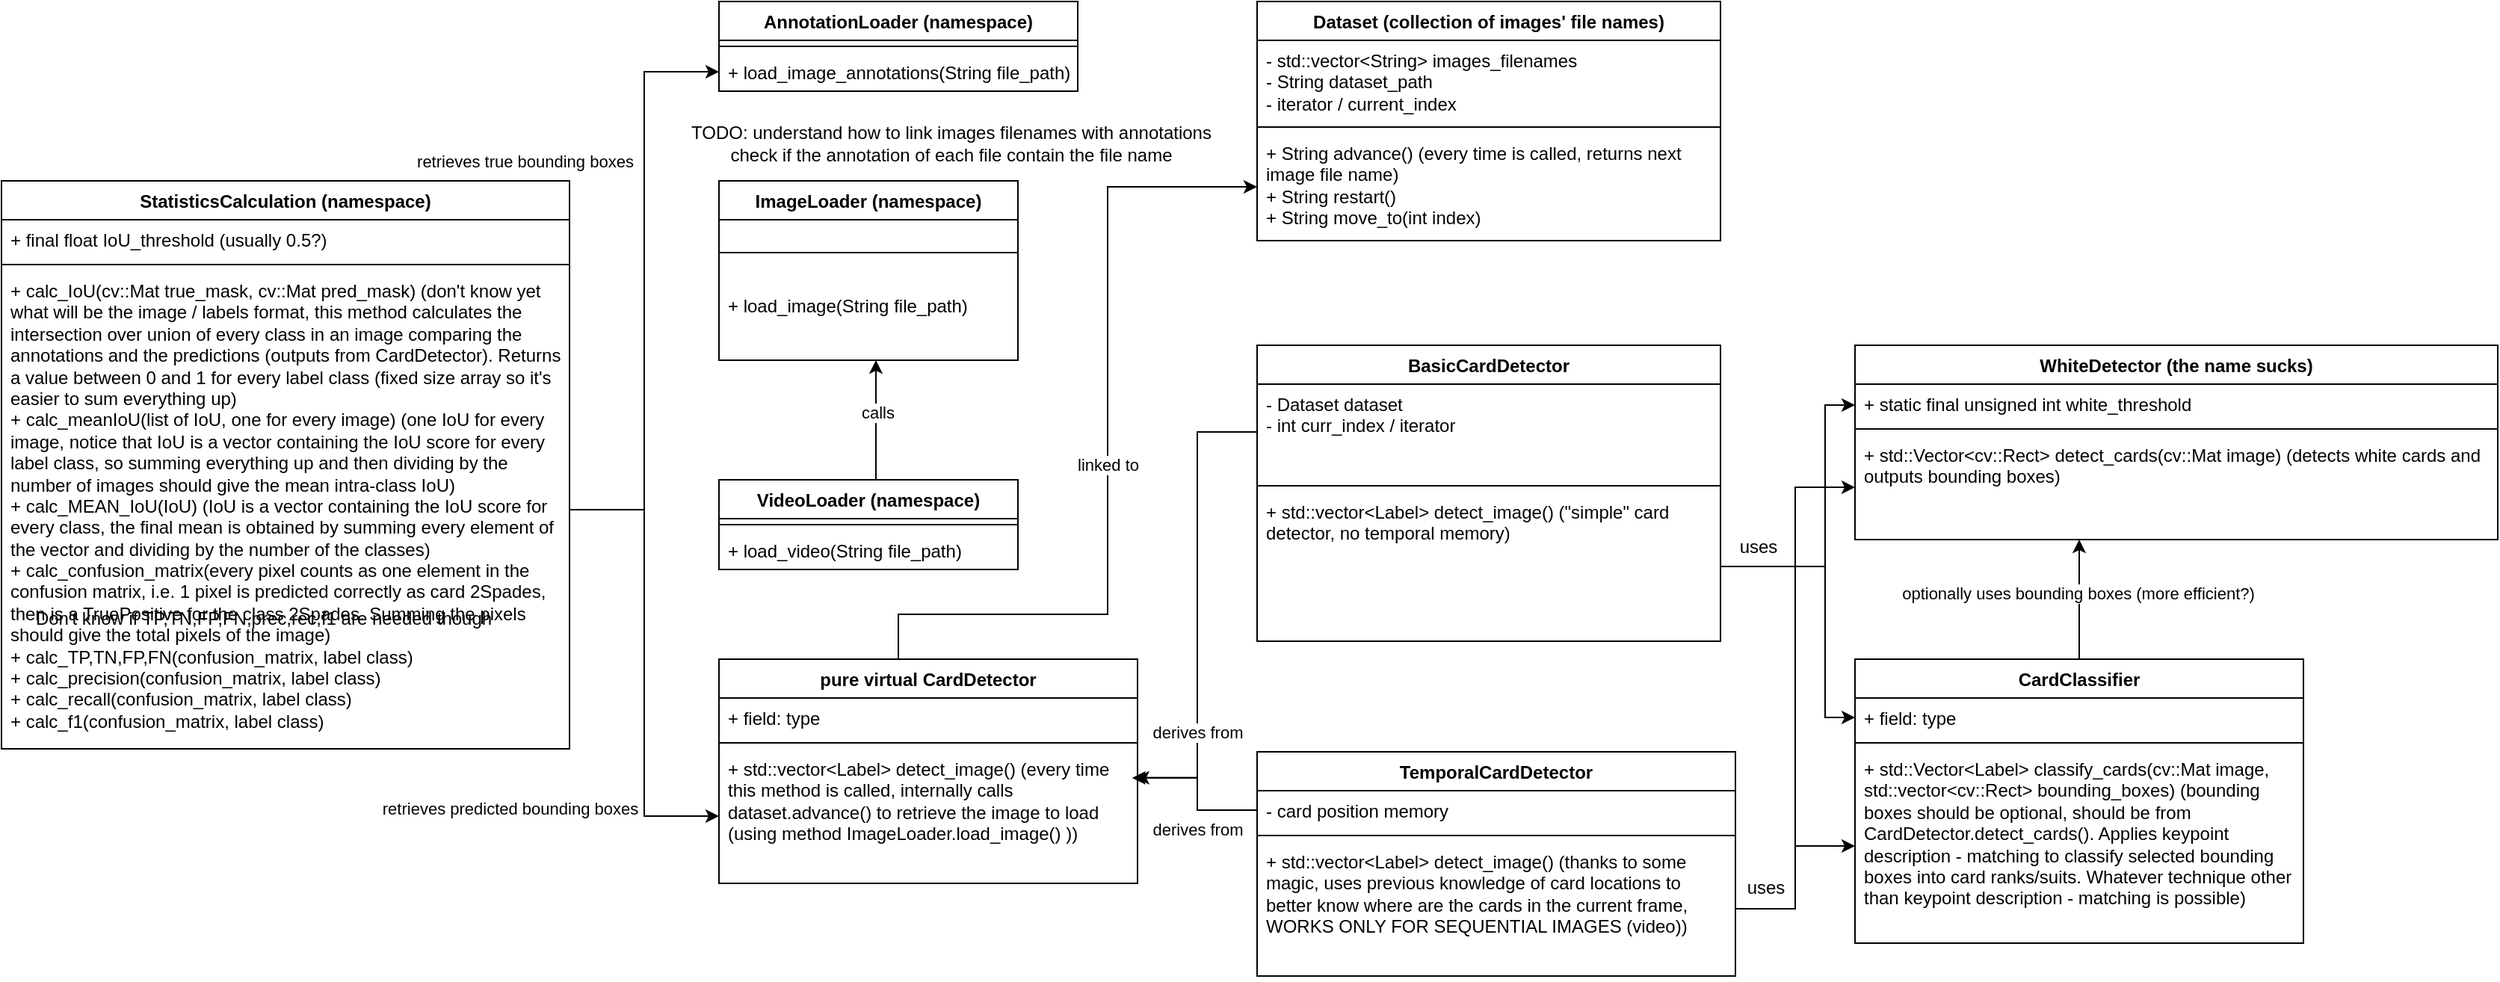 <mxfile version="28.2.3">
  <diagram name="Page-1" id="c4acf3e9-155e-7222-9cf6-157b1a14988f">
    <mxGraphModel dx="2339" dy="774" grid="1" gridSize="10" guides="1" tooltips="1" connect="1" arrows="1" fold="1" page="1" pageScale="1" pageWidth="850" pageHeight="1100" background="none" math="0" shadow="0">
      <root>
        <mxCell id="0" />
        <mxCell id="1" parent="0" />
        <mxCell id="INni8aJdQVXMnW472Vi9-1" value="ImageLoader (namespace)" style="swimlane;fontStyle=1;align=center;verticalAlign=top;childLayout=stackLayout;horizontal=1;startSize=26;horizontalStack=0;resizeParent=1;resizeParentMax=0;resizeLast=0;collapsible=1;marginBottom=0;whiteSpace=wrap;html=1;" vertex="1" parent="1">
          <mxGeometry x="460" y="160" width="200" height="120" as="geometry" />
        </mxCell>
        <mxCell id="INni8aJdQVXMnW472Vi9-3" value="" style="line;strokeWidth=1;fillColor=none;align=left;verticalAlign=middle;spacingTop=-1;spacingLeft=3;spacingRight=3;rotatable=0;labelPosition=right;points=[];portConstraint=eastwest;strokeColor=inherit;" vertex="1" parent="INni8aJdQVXMnW472Vi9-1">
          <mxGeometry y="26" width="200" height="44" as="geometry" />
        </mxCell>
        <mxCell id="INni8aJdQVXMnW472Vi9-4" value="+ load_image(String file_path)" style="text;strokeColor=none;fillColor=none;align=left;verticalAlign=top;spacingLeft=4;spacingRight=4;overflow=hidden;rotatable=0;points=[[0,0.5],[1,0.5]];portConstraint=eastwest;whiteSpace=wrap;html=1;" vertex="1" parent="INni8aJdQVXMnW472Vi9-1">
          <mxGeometry y="70" width="200" height="50" as="geometry" />
        </mxCell>
        <mxCell id="INni8aJdQVXMnW472Vi9-9" value="" style="edgeStyle=orthogonalEdgeStyle;rounded=0;orthogonalLoop=1;jettySize=auto;html=1;" edge="1" parent="1" source="INni8aJdQVXMnW472Vi9-5" target="INni8aJdQVXMnW472Vi9-4">
          <mxGeometry relative="1" as="geometry">
            <Array as="points">
              <mxPoint x="565" y="320" />
              <mxPoint x="565" y="320" />
            </Array>
          </mxGeometry>
        </mxCell>
        <mxCell id="INni8aJdQVXMnW472Vi9-10" value="calls" style="edgeLabel;html=1;align=center;verticalAlign=middle;resizable=0;points=[];" vertex="1" connectable="0" parent="INni8aJdQVXMnW472Vi9-9">
          <mxGeometry x="0.119" y="-1" relative="1" as="geometry">
            <mxPoint as="offset" />
          </mxGeometry>
        </mxCell>
        <mxCell id="INni8aJdQVXMnW472Vi9-5" value="VideoLoader (namespace)" style="swimlane;fontStyle=1;align=center;verticalAlign=top;childLayout=stackLayout;horizontal=1;startSize=26;horizontalStack=0;resizeParent=1;resizeParentMax=0;resizeLast=0;collapsible=1;marginBottom=0;whiteSpace=wrap;html=1;" vertex="1" parent="1">
          <mxGeometry x="460" y="360" width="200" height="60" as="geometry" />
        </mxCell>
        <mxCell id="INni8aJdQVXMnW472Vi9-7" value="" style="line;strokeWidth=1;fillColor=none;align=left;verticalAlign=middle;spacingTop=-1;spacingLeft=3;spacingRight=3;rotatable=0;labelPosition=right;points=[];portConstraint=eastwest;strokeColor=inherit;" vertex="1" parent="INni8aJdQVXMnW472Vi9-5">
          <mxGeometry y="26" width="200" height="8" as="geometry" />
        </mxCell>
        <mxCell id="INni8aJdQVXMnW472Vi9-8" value="+ load_video(String file_path)" style="text;strokeColor=none;fillColor=none;align=left;verticalAlign=top;spacingLeft=4;spacingRight=4;overflow=hidden;rotatable=0;points=[[0,0.5],[1,0.5]];portConstraint=eastwest;whiteSpace=wrap;html=1;" vertex="1" parent="INni8aJdQVXMnW472Vi9-5">
          <mxGeometry y="34" width="200" height="26" as="geometry" />
        </mxCell>
        <mxCell id="INni8aJdQVXMnW472Vi9-11" value="AnnotationLoader (namespace)" style="swimlane;fontStyle=1;align=center;verticalAlign=top;childLayout=stackLayout;horizontal=1;startSize=26;horizontalStack=0;resizeParent=1;resizeParentMax=0;resizeLast=0;collapsible=1;marginBottom=0;whiteSpace=wrap;html=1;" vertex="1" parent="1">
          <mxGeometry x="460" y="40" width="240" height="60" as="geometry" />
        </mxCell>
        <mxCell id="INni8aJdQVXMnW472Vi9-13" value="" style="line;strokeWidth=1;fillColor=none;align=left;verticalAlign=middle;spacingTop=-1;spacingLeft=3;spacingRight=3;rotatable=0;labelPosition=right;points=[];portConstraint=eastwest;strokeColor=inherit;" vertex="1" parent="INni8aJdQVXMnW472Vi9-11">
          <mxGeometry y="26" width="240" height="8" as="geometry" />
        </mxCell>
        <mxCell id="INni8aJdQVXMnW472Vi9-14" value="+ load_image_annotations(String file_path)" style="text;strokeColor=none;fillColor=none;align=left;verticalAlign=top;spacingLeft=4;spacingRight=4;overflow=hidden;rotatable=0;points=[[0,0.5],[1,0.5]];portConstraint=eastwest;whiteSpace=wrap;html=1;" vertex="1" parent="INni8aJdQVXMnW472Vi9-11">
          <mxGeometry y="34" width="240" height="26" as="geometry" />
        </mxCell>
        <mxCell id="INni8aJdQVXMnW472Vi9-15" value="BasicCardDetector" style="swimlane;fontStyle=1;align=center;verticalAlign=top;childLayout=stackLayout;horizontal=1;startSize=26;horizontalStack=0;resizeParent=1;resizeParentMax=0;resizeLast=0;collapsible=1;marginBottom=0;whiteSpace=wrap;html=1;" vertex="1" parent="1">
          <mxGeometry x="820" y="270" width="310" height="198" as="geometry" />
        </mxCell>
        <mxCell id="INni8aJdQVXMnW472Vi9-16" value="- Dataset dataset&lt;div&gt;- int curr_index / iterator&lt;/div&gt;" style="text;strokeColor=none;fillColor=none;align=left;verticalAlign=top;spacingLeft=4;spacingRight=4;overflow=hidden;rotatable=0;points=[[0,0.5],[1,0.5]];portConstraint=eastwest;whiteSpace=wrap;html=1;" vertex="1" parent="INni8aJdQVXMnW472Vi9-15">
          <mxGeometry y="26" width="310" height="64" as="geometry" />
        </mxCell>
        <mxCell id="INni8aJdQVXMnW472Vi9-17" value="" style="line;strokeWidth=1;fillColor=none;align=left;verticalAlign=middle;spacingTop=-1;spacingLeft=3;spacingRight=3;rotatable=0;labelPosition=right;points=[];portConstraint=eastwest;strokeColor=inherit;" vertex="1" parent="INni8aJdQVXMnW472Vi9-15">
          <mxGeometry y="90" width="310" height="8" as="geometry" />
        </mxCell>
        <mxCell id="INni8aJdQVXMnW472Vi9-18" value="+ std::vector&amp;lt;Label&amp;gt; detect_image() (&quot;simple&quot; card detector, no temporal memory)" style="text;strokeColor=none;fillColor=none;align=left;verticalAlign=top;spacingLeft=4;spacingRight=4;overflow=hidden;rotatable=0;points=[[0,0.5],[1,0.5]];portConstraint=eastwest;whiteSpace=wrap;html=1;" vertex="1" parent="INni8aJdQVXMnW472Vi9-15">
          <mxGeometry y="98" width="310" height="100" as="geometry" />
        </mxCell>
        <mxCell id="INni8aJdQVXMnW472Vi9-19" value="Dataset (collection of images&#39; file names)" style="swimlane;fontStyle=1;align=center;verticalAlign=top;childLayout=stackLayout;horizontal=1;startSize=26;horizontalStack=0;resizeParent=1;resizeParentMax=0;resizeLast=0;collapsible=1;marginBottom=0;whiteSpace=wrap;html=1;" vertex="1" parent="1">
          <mxGeometry x="820" y="40" width="310" height="160" as="geometry" />
        </mxCell>
        <mxCell id="INni8aJdQVXMnW472Vi9-20" value="- std::vector&amp;lt;String&amp;gt; images_filenames&lt;div&gt;- String dataset_path&lt;/div&gt;&lt;div&gt;- iterator / current_index&lt;/div&gt;" style="text;strokeColor=none;fillColor=none;align=left;verticalAlign=top;spacingLeft=4;spacingRight=4;overflow=hidden;rotatable=0;points=[[0,0.5],[1,0.5]];portConstraint=eastwest;whiteSpace=wrap;html=1;" vertex="1" parent="INni8aJdQVXMnW472Vi9-19">
          <mxGeometry y="26" width="310" height="54" as="geometry" />
        </mxCell>
        <mxCell id="INni8aJdQVXMnW472Vi9-21" value="" style="line;strokeWidth=1;fillColor=none;align=left;verticalAlign=middle;spacingTop=-1;spacingLeft=3;spacingRight=3;rotatable=0;labelPosition=right;points=[];portConstraint=eastwest;strokeColor=inherit;" vertex="1" parent="INni8aJdQVXMnW472Vi9-19">
          <mxGeometry y="80" width="310" height="8" as="geometry" />
        </mxCell>
        <mxCell id="INni8aJdQVXMnW472Vi9-22" value="+ String advance() (every time is called, returns next image file name)&lt;div&gt;+ String restart()&lt;/div&gt;&lt;div&gt;+ String move_to(int index)&lt;/div&gt;" style="text;strokeColor=none;fillColor=none;align=left;verticalAlign=top;spacingLeft=4;spacingRight=4;overflow=hidden;rotatable=0;points=[[0,0.5],[1,0.5]];portConstraint=eastwest;whiteSpace=wrap;html=1;" vertex="1" parent="INni8aJdQVXMnW472Vi9-19">
          <mxGeometry y="88" width="310" height="72" as="geometry" />
        </mxCell>
        <mxCell id="INni8aJdQVXMnW472Vi9-25" value="TODO: understand how to link images filenames with annotations&lt;div&gt;check if the annotation of each file contain the file name&lt;/div&gt;" style="text;html=1;align=center;verticalAlign=middle;resizable=0;points=[];autosize=1;strokeColor=none;fillColor=none;" vertex="1" parent="1">
          <mxGeometry x="430" y="115" width="370" height="40" as="geometry" />
        </mxCell>
        <mxCell id="INni8aJdQVXMnW472Vi9-26" value="WhiteDetector (the name sucks)" style="swimlane;fontStyle=1;align=center;verticalAlign=top;childLayout=stackLayout;horizontal=1;startSize=26;horizontalStack=0;resizeParent=1;resizeParentMax=0;resizeLast=0;collapsible=1;marginBottom=0;whiteSpace=wrap;html=1;" vertex="1" parent="1">
          <mxGeometry x="1220" y="270" width="430" height="130" as="geometry" />
        </mxCell>
        <mxCell id="INni8aJdQVXMnW472Vi9-27" value="+ static final unsigned int white_threshold" style="text;strokeColor=none;fillColor=none;align=left;verticalAlign=top;spacingLeft=4;spacingRight=4;overflow=hidden;rotatable=0;points=[[0,0.5],[1,0.5]];portConstraint=eastwest;whiteSpace=wrap;html=1;" vertex="1" parent="INni8aJdQVXMnW472Vi9-26">
          <mxGeometry y="26" width="430" height="26" as="geometry" />
        </mxCell>
        <mxCell id="INni8aJdQVXMnW472Vi9-28" value="" style="line;strokeWidth=1;fillColor=none;align=left;verticalAlign=middle;spacingTop=-1;spacingLeft=3;spacingRight=3;rotatable=0;labelPosition=right;points=[];portConstraint=eastwest;strokeColor=inherit;" vertex="1" parent="INni8aJdQVXMnW472Vi9-26">
          <mxGeometry y="52" width="430" height="8" as="geometry" />
        </mxCell>
        <mxCell id="INni8aJdQVXMnW472Vi9-29" value="+ std::Vector&amp;lt;cv::Rect&amp;gt; detect_cards(cv::Mat image) (detects white cards and outputs bounding boxes)" style="text;strokeColor=none;fillColor=none;align=left;verticalAlign=top;spacingLeft=4;spacingRight=4;overflow=hidden;rotatable=0;points=[[0,0.5],[1,0.5]];portConstraint=eastwest;whiteSpace=wrap;html=1;" vertex="1" parent="INni8aJdQVXMnW472Vi9-26">
          <mxGeometry y="60" width="430" height="70" as="geometry" />
        </mxCell>
        <mxCell id="INni8aJdQVXMnW472Vi9-30" value="" style="edgeStyle=orthogonalEdgeStyle;rounded=0;orthogonalLoop=1;jettySize=auto;html=1;" edge="1" parent="1" source="INni8aJdQVXMnW472Vi9-18">
          <mxGeometry relative="1" as="geometry">
            <mxPoint x="1220" y="310" as="targetPoint" />
            <Array as="points">
              <mxPoint x="1200" y="418" />
              <mxPoint x="1200" y="310" />
              <mxPoint x="1218" y="310" />
            </Array>
          </mxGeometry>
        </mxCell>
        <mxCell id="INni8aJdQVXMnW472Vi9-38" value="" style="edgeStyle=orthogonalEdgeStyle;rounded=0;orthogonalLoop=1;jettySize=auto;html=1;" edge="1" parent="1" source="INni8aJdQVXMnW472Vi9-32" target="INni8aJdQVXMnW472Vi9-29">
          <mxGeometry relative="1" as="geometry">
            <Array as="points">
              <mxPoint x="1370" y="430" />
              <mxPoint x="1370" y="430" />
            </Array>
          </mxGeometry>
        </mxCell>
        <mxCell id="INni8aJdQVXMnW472Vi9-39" value="optionally uses bounding boxes (more efficient?)" style="edgeLabel;html=1;align=center;verticalAlign=middle;resizable=0;points=[];" vertex="1" connectable="0" parent="INni8aJdQVXMnW472Vi9-38">
          <mxGeometry x="0.096" y="1" relative="1" as="geometry">
            <mxPoint as="offset" />
          </mxGeometry>
        </mxCell>
        <mxCell id="INni8aJdQVXMnW472Vi9-32" value="CardClassifier" style="swimlane;fontStyle=1;align=center;verticalAlign=top;childLayout=stackLayout;horizontal=1;startSize=26;horizontalStack=0;resizeParent=1;resizeParentMax=0;resizeLast=0;collapsible=1;marginBottom=0;whiteSpace=wrap;html=1;" vertex="1" parent="1">
          <mxGeometry x="1220" y="480" width="300" height="190" as="geometry" />
        </mxCell>
        <mxCell id="INni8aJdQVXMnW472Vi9-33" value="+ field: type" style="text;strokeColor=none;fillColor=none;align=left;verticalAlign=top;spacingLeft=4;spacingRight=4;overflow=hidden;rotatable=0;points=[[0,0.5],[1,0.5]];portConstraint=eastwest;whiteSpace=wrap;html=1;" vertex="1" parent="INni8aJdQVXMnW472Vi9-32">
          <mxGeometry y="26" width="300" height="26" as="geometry" />
        </mxCell>
        <mxCell id="INni8aJdQVXMnW472Vi9-34" value="" style="line;strokeWidth=1;fillColor=none;align=left;verticalAlign=middle;spacingTop=-1;spacingLeft=3;spacingRight=3;rotatable=0;labelPosition=right;points=[];portConstraint=eastwest;strokeColor=inherit;" vertex="1" parent="INni8aJdQVXMnW472Vi9-32">
          <mxGeometry y="52" width="300" height="8" as="geometry" />
        </mxCell>
        <mxCell id="INni8aJdQVXMnW472Vi9-35" value="+ std::Vector&amp;lt;Label&amp;gt; classify_cards(cv::Mat image, std::vector&amp;lt;cv::Rect&amp;gt; bounding_boxes) (bounding boxes should be optional, should be from CardDetector.detect_cards(). Applies keypoint description - matching to classify selected bounding boxes into card ranks/suits. Whatever technique other than keypoint description - matching is possible)" style="text;strokeColor=none;fillColor=none;align=left;verticalAlign=top;spacingLeft=4;spacingRight=4;overflow=hidden;rotatable=0;points=[[0,0.5],[1,0.5]];portConstraint=eastwest;whiteSpace=wrap;html=1;" vertex="1" parent="INni8aJdQVXMnW472Vi9-32">
          <mxGeometry y="60" width="300" height="130" as="geometry" />
        </mxCell>
        <mxCell id="INni8aJdQVXMnW472Vi9-40" style="edgeStyle=orthogonalEdgeStyle;rounded=0;orthogonalLoop=1;jettySize=auto;html=1;entryX=0;entryY=0.5;entryDx=0;entryDy=0;" edge="1" parent="1" source="INni8aJdQVXMnW472Vi9-18" target="INni8aJdQVXMnW472Vi9-33">
          <mxGeometry relative="1" as="geometry">
            <Array as="points">
              <mxPoint x="1200" y="418" />
              <mxPoint x="1200" y="519" />
            </Array>
          </mxGeometry>
        </mxCell>
        <mxCell id="INni8aJdQVXMnW472Vi9-42" value="uses" style="text;html=1;align=center;verticalAlign=middle;resizable=0;points=[];autosize=1;strokeColor=none;fillColor=none;" vertex="1" parent="1">
          <mxGeometry x="1130" y="390" width="50" height="30" as="geometry" />
        </mxCell>
        <mxCell id="INni8aJdQVXMnW472Vi9-51" style="edgeStyle=orthogonalEdgeStyle;rounded=0;orthogonalLoop=1;jettySize=auto;html=1;" edge="1" parent="1" source="INni8aJdQVXMnW472Vi9-43" target="INni8aJdQVXMnW472Vi9-22">
          <mxGeometry relative="1" as="geometry">
            <Array as="points">
              <mxPoint x="580" y="450" />
              <mxPoint x="720" y="450" />
              <mxPoint x="720" y="164" />
            </Array>
          </mxGeometry>
        </mxCell>
        <mxCell id="INni8aJdQVXMnW472Vi9-52" value="linked to" style="edgeLabel;html=1;align=center;verticalAlign=middle;resizable=0;points=[];" vertex="1" connectable="0" parent="INni8aJdQVXMnW472Vi9-51">
          <mxGeometry x="-0.028" relative="1" as="geometry">
            <mxPoint as="offset" />
          </mxGeometry>
        </mxCell>
        <mxCell id="INni8aJdQVXMnW472Vi9-43" value="pure virtual CardDetector" style="swimlane;fontStyle=1;align=center;verticalAlign=top;childLayout=stackLayout;horizontal=1;startSize=26;horizontalStack=0;resizeParent=1;resizeParentMax=0;resizeLast=0;collapsible=1;marginBottom=0;whiteSpace=wrap;html=1;" vertex="1" parent="1">
          <mxGeometry x="460" y="480" width="280" height="150" as="geometry" />
        </mxCell>
        <mxCell id="INni8aJdQVXMnW472Vi9-44" value="+ field: type" style="text;strokeColor=none;fillColor=none;align=left;verticalAlign=top;spacingLeft=4;spacingRight=4;overflow=hidden;rotatable=0;points=[[0,0.5],[1,0.5]];portConstraint=eastwest;whiteSpace=wrap;html=1;" vertex="1" parent="INni8aJdQVXMnW472Vi9-43">
          <mxGeometry y="26" width="280" height="26" as="geometry" />
        </mxCell>
        <mxCell id="INni8aJdQVXMnW472Vi9-45" value="" style="line;strokeWidth=1;fillColor=none;align=left;verticalAlign=middle;spacingTop=-1;spacingLeft=3;spacingRight=3;rotatable=0;labelPosition=right;points=[];portConstraint=eastwest;strokeColor=inherit;" vertex="1" parent="INni8aJdQVXMnW472Vi9-43">
          <mxGeometry y="52" width="280" height="8" as="geometry" />
        </mxCell>
        <mxCell id="INni8aJdQVXMnW472Vi9-46" value="+ std::vector&amp;lt;Label&amp;gt; detect_image() (every time this method is called, internally calls dataset.advance() to retrieve the image to load (using method ImageLoader.load_image() ))" style="text;strokeColor=none;fillColor=none;align=left;verticalAlign=top;spacingLeft=4;spacingRight=4;overflow=hidden;rotatable=0;points=[[0,0.5],[1,0.5]];portConstraint=eastwest;whiteSpace=wrap;html=1;" vertex="1" parent="INni8aJdQVXMnW472Vi9-43">
          <mxGeometry y="60" width="280" height="90" as="geometry" />
        </mxCell>
        <mxCell id="INni8aJdQVXMnW472Vi9-47" value="TemporalCardDetector" style="swimlane;fontStyle=1;align=center;verticalAlign=top;childLayout=stackLayout;horizontal=1;startSize=26;horizontalStack=0;resizeParent=1;resizeParentMax=0;resizeLast=0;collapsible=1;marginBottom=0;whiteSpace=wrap;html=1;" vertex="1" parent="1">
          <mxGeometry x="820" y="542" width="320" height="150" as="geometry" />
        </mxCell>
        <mxCell id="INni8aJdQVXMnW472Vi9-48" value="- card position memory" style="text;strokeColor=none;fillColor=none;align=left;verticalAlign=top;spacingLeft=4;spacingRight=4;overflow=hidden;rotatable=0;points=[[0,0.5],[1,0.5]];portConstraint=eastwest;whiteSpace=wrap;html=1;" vertex="1" parent="INni8aJdQVXMnW472Vi9-47">
          <mxGeometry y="26" width="320" height="26" as="geometry" />
        </mxCell>
        <mxCell id="INni8aJdQVXMnW472Vi9-49" value="" style="line;strokeWidth=1;fillColor=none;align=left;verticalAlign=middle;spacingTop=-1;spacingLeft=3;spacingRight=3;rotatable=0;labelPosition=right;points=[];portConstraint=eastwest;strokeColor=inherit;" vertex="1" parent="INni8aJdQVXMnW472Vi9-47">
          <mxGeometry y="52" width="320" height="8" as="geometry" />
        </mxCell>
        <mxCell id="INni8aJdQVXMnW472Vi9-50" value="+ std::vector&amp;lt;Label&amp;gt; detect_image() (thanks to some magic, uses previous knowledge of card locations to better know where are the cards in the current frame, WORKS ONLY FOR SEQUENTIAL IMAGES (video))" style="text;strokeColor=none;fillColor=none;align=left;verticalAlign=top;spacingLeft=4;spacingRight=4;overflow=hidden;rotatable=0;points=[[0,0.5],[1,0.5]];portConstraint=eastwest;whiteSpace=wrap;html=1;" vertex="1" parent="INni8aJdQVXMnW472Vi9-47">
          <mxGeometry y="60" width="320" height="90" as="geometry" />
        </mxCell>
        <mxCell id="INni8aJdQVXMnW472Vi9-54" style="edgeStyle=orthogonalEdgeStyle;rounded=0;orthogonalLoop=1;jettySize=auto;html=1;entryX=0.987;entryY=0.216;entryDx=0;entryDy=0;entryPerimeter=0;exitX=0;exitY=0.5;exitDx=0;exitDy=0;" edge="1" parent="1" source="INni8aJdQVXMnW472Vi9-16" target="INni8aJdQVXMnW472Vi9-46">
          <mxGeometry relative="1" as="geometry">
            <Array as="points">
              <mxPoint x="780" y="328" />
              <mxPoint x="780" y="559" />
            </Array>
          </mxGeometry>
        </mxCell>
        <mxCell id="INni8aJdQVXMnW472Vi9-55" value="derives from" style="edgeLabel;html=1;align=center;verticalAlign=middle;resizable=0;points=[];" vertex="1" connectable="0" parent="INni8aJdQVXMnW472Vi9-54">
          <mxGeometry x="0.529" relative="1" as="geometry">
            <mxPoint as="offset" />
          </mxGeometry>
        </mxCell>
        <mxCell id="INni8aJdQVXMnW472Vi9-56" style="edgeStyle=orthogonalEdgeStyle;rounded=0;orthogonalLoop=1;jettySize=auto;html=1;entryX=0.996;entryY=0.216;entryDx=0;entryDy=0;entryPerimeter=0;exitX=0;exitY=0.5;exitDx=0;exitDy=0;" edge="1" parent="1" source="INni8aJdQVXMnW472Vi9-48" target="INni8aJdQVXMnW472Vi9-46">
          <mxGeometry relative="1" as="geometry">
            <Array as="points">
              <mxPoint x="780" y="581" />
              <mxPoint x="780" y="559" />
            </Array>
          </mxGeometry>
        </mxCell>
        <mxCell id="INni8aJdQVXMnW472Vi9-57" value="derives from" style="edgeLabel;html=1;align=center;verticalAlign=middle;resizable=0;points=[];" vertex="1" connectable="0" parent="INni8aJdQVXMnW472Vi9-56">
          <mxGeometry x="-0.495" relative="1" as="geometry">
            <mxPoint x="-14" y="13" as="offset" />
          </mxGeometry>
        </mxCell>
        <mxCell id="INni8aJdQVXMnW472Vi9-58" style="edgeStyle=orthogonalEdgeStyle;rounded=0;orthogonalLoop=1;jettySize=auto;html=1;entryX=0;entryY=0.5;entryDx=0;entryDy=0;" edge="1" parent="1" source="INni8aJdQVXMnW472Vi9-50" target="INni8aJdQVXMnW472Vi9-35">
          <mxGeometry relative="1" as="geometry" />
        </mxCell>
        <mxCell id="INni8aJdQVXMnW472Vi9-59" style="edgeStyle=orthogonalEdgeStyle;rounded=0;orthogonalLoop=1;jettySize=auto;html=1;entryX=0;entryY=0.5;entryDx=0;entryDy=0;" edge="1" parent="1" source="INni8aJdQVXMnW472Vi9-50" target="INni8aJdQVXMnW472Vi9-29">
          <mxGeometry relative="1" as="geometry" />
        </mxCell>
        <mxCell id="INni8aJdQVXMnW472Vi9-60" value="uses" style="text;html=1;align=center;verticalAlign=middle;resizable=0;points=[];autosize=1;strokeColor=none;fillColor=none;" vertex="1" parent="1">
          <mxGeometry x="1135" y="618" width="50" height="30" as="geometry" />
        </mxCell>
        <mxCell id="INni8aJdQVXMnW472Vi9-65" value="StatisticsCalculation (namespace)" style="swimlane;fontStyle=1;align=center;verticalAlign=top;childLayout=stackLayout;horizontal=1;startSize=26;horizontalStack=0;resizeParent=1;resizeParentMax=0;resizeLast=0;collapsible=1;marginBottom=0;whiteSpace=wrap;html=1;" vertex="1" parent="1">
          <mxGeometry x="-20" y="160" width="380" height="380" as="geometry" />
        </mxCell>
        <mxCell id="INni8aJdQVXMnW472Vi9-66" value="+ final float IoU_threshold (usually 0.5?)" style="text;strokeColor=none;fillColor=none;align=left;verticalAlign=top;spacingLeft=4;spacingRight=4;overflow=hidden;rotatable=0;points=[[0,0.5],[1,0.5]];portConstraint=eastwest;whiteSpace=wrap;html=1;" vertex="1" parent="INni8aJdQVXMnW472Vi9-65">
          <mxGeometry y="26" width="380" height="26" as="geometry" />
        </mxCell>
        <mxCell id="INni8aJdQVXMnW472Vi9-67" value="" style="line;strokeWidth=1;fillColor=none;align=left;verticalAlign=middle;spacingTop=-1;spacingLeft=3;spacingRight=3;rotatable=0;labelPosition=right;points=[];portConstraint=eastwest;strokeColor=inherit;" vertex="1" parent="INni8aJdQVXMnW472Vi9-65">
          <mxGeometry y="52" width="380" height="8" as="geometry" />
        </mxCell>
        <mxCell id="INni8aJdQVXMnW472Vi9-68" value="+ calc_IoU(cv::Mat true_mask, cv::Mat pred_mask) (don&#39;t know yet what will be the image / labels format, this method calculates the intersection over union of every class in an image comparing the annotations and the predictions (outputs from CardDetector). Returns a value between 0 and 1 for every label class (fixed size array so it&#39;s easier to sum everything up)&lt;div&gt;+ calc_meanIoU(list of IoU, one for every image) (one IoU for every image, notice that IoU is a vector containing the IoU score for every label class, so summing everything up and then dividing by the number of images should give the mean intra-class IoU)&lt;/div&gt;&lt;div&gt;+ calc_MEAN_IoU(IoU) (IoU is a vector containing the IoU score for every class, the final mean is obtained by summing every element of the vector and dividing by the number of the classes)&lt;br&gt;&lt;div&gt;+ calc_confusion_matrix(every pixel counts as one element in the confusion matrix, i.e. 1 pixel is predicted correctly as card 2Spades, then is a TruePositive for the class 2Spades. Summing the pixels should give the total pixels of the image)&lt;/div&gt;&lt;div&gt;+ calc_TP,TN,FP,FN(confusion_matrix, label class)&lt;/div&gt;&lt;div&gt;+ calc_precision(confusion_matrix, label class)&lt;/div&gt;&lt;div&gt;+ calc_recall(confusion_matrix, label class)&lt;/div&gt;&lt;div&gt;+ calc_f1(confusion_matrix, label class)&lt;/div&gt;&lt;/div&gt;" style="text;strokeColor=none;fillColor=none;align=left;verticalAlign=top;spacingLeft=4;spacingRight=4;overflow=hidden;rotatable=0;points=[[0,0.5],[1,0.5]];portConstraint=eastwest;whiteSpace=wrap;html=1;" vertex="1" parent="INni8aJdQVXMnW472Vi9-65">
          <mxGeometry y="60" width="380" height="320" as="geometry" />
        </mxCell>
        <mxCell id="INni8aJdQVXMnW472Vi9-69" style="edgeStyle=orthogonalEdgeStyle;rounded=0;orthogonalLoop=1;jettySize=auto;html=1;entryX=0;entryY=0.5;entryDx=0;entryDy=0;" edge="1" parent="1" source="INni8aJdQVXMnW472Vi9-68" target="INni8aJdQVXMnW472Vi9-14">
          <mxGeometry relative="1" as="geometry" />
        </mxCell>
        <mxCell id="INni8aJdQVXMnW472Vi9-70" value="retrieves true bounding boxes" style="edgeLabel;html=1;align=center;verticalAlign=middle;resizable=0;points=[];" vertex="1" connectable="0" parent="INni8aJdQVXMnW472Vi9-69">
          <mxGeometry x="0.26" y="3" relative="1" as="geometry">
            <mxPoint x="-77" y="-36" as="offset" />
          </mxGeometry>
        </mxCell>
        <mxCell id="INni8aJdQVXMnW472Vi9-71" style="edgeStyle=orthogonalEdgeStyle;rounded=0;orthogonalLoop=1;jettySize=auto;html=1;entryX=0;entryY=0.5;entryDx=0;entryDy=0;" edge="1" parent="1" source="INni8aJdQVXMnW472Vi9-68" target="INni8aJdQVXMnW472Vi9-46">
          <mxGeometry relative="1" as="geometry" />
        </mxCell>
        <mxCell id="INni8aJdQVXMnW472Vi9-72" value="retrieves predicted bounding boxes" style="edgeLabel;html=1;align=center;verticalAlign=middle;resizable=0;points=[];" vertex="1" connectable="0" parent="INni8aJdQVXMnW472Vi9-71">
          <mxGeometry x="0.248" relative="1" as="geometry">
            <mxPoint x="-90" y="59" as="offset" />
          </mxGeometry>
        </mxCell>
        <mxCell id="INni8aJdQVXMnW472Vi9-73" value="Don&#39;t know if TP,TN,FP,FN,prec,rec,f1 are needed though" style="text;html=1;align=center;verticalAlign=middle;resizable=0;points=[];autosize=1;strokeColor=none;fillColor=none;" vertex="1" parent="1">
          <mxGeometry x="-10" y="438" width="330" height="30" as="geometry" />
        </mxCell>
      </root>
    </mxGraphModel>
  </diagram>
</mxfile>

